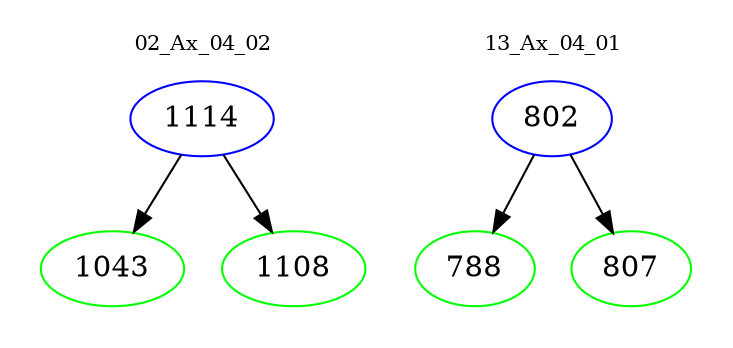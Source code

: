 digraph{
subgraph cluster_0 {
color = white
label = "02_Ax_04_02";
fontsize=10;
T0_1114 [label="1114", color="blue"]
T0_1114 -> T0_1043 [color="black"]
T0_1043 [label="1043", color="green"]
T0_1114 -> T0_1108 [color="black"]
T0_1108 [label="1108", color="green"]
}
subgraph cluster_1 {
color = white
label = "13_Ax_04_01";
fontsize=10;
T1_802 [label="802", color="blue"]
T1_802 -> T1_788 [color="black"]
T1_788 [label="788", color="green"]
T1_802 -> T1_807 [color="black"]
T1_807 [label="807", color="green"]
}
}
